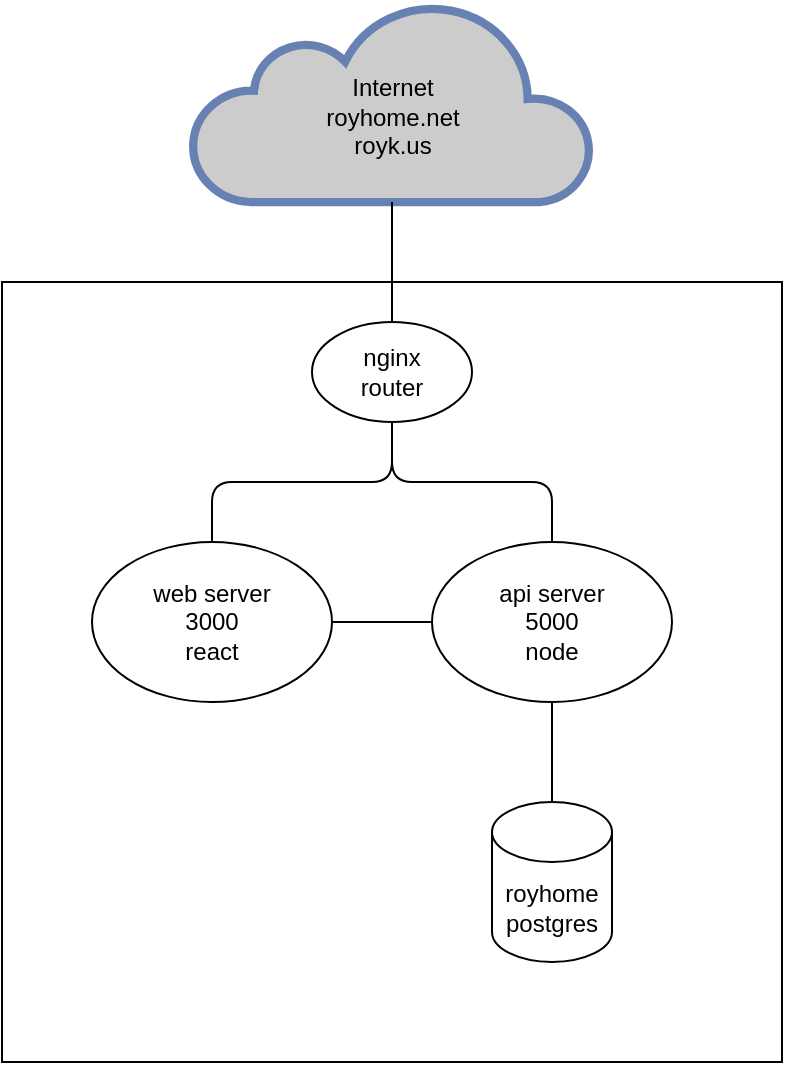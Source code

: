 <mxfile version="14.2.9" type="device"><diagram id="YJQOI-5AOKH69cfUbn_V" name="Page-1"><mxGraphModel dx="2062" dy="1104" grid="1" gridSize="10" guides="1" tooltips="1" connect="1" arrows="1" fold="1" page="1" pageScale="1" pageWidth="850" pageHeight="1100" math="0" shadow="0"><root><mxCell id="0"/><mxCell id="1" parent="0"/><mxCell id="s79fb0jDmL1IMlI3nGIO-1" value="&lt;font color=&quot;#000000&quot;&gt;&lt;br&gt;Internet&lt;br&gt;royhome.net&lt;br&gt;royk.us&lt;br&gt;&lt;/font&gt;" style="html=1;outlineConnect=0;fillColor=#CCCCCC;strokeColor=#6881B3;gradientColor=none;gradientDirection=north;strokeWidth=2;shape=mxgraph.networks.cloud;fontColor=#ffffff;" vertex="1" parent="1"><mxGeometry x="320" y="60" width="200" height="100" as="geometry"/></mxCell><mxCell id="s79fb0jDmL1IMlI3nGIO-4" value="" style="whiteSpace=wrap;html=1;aspect=fixed;" vertex="1" parent="1"><mxGeometry x="225" y="200" width="390" height="390" as="geometry"/></mxCell><mxCell id="s79fb0jDmL1IMlI3nGIO-5" value="nginx&lt;br&gt;router" style="ellipse;whiteSpace=wrap;html=1;" vertex="1" parent="1"><mxGeometry x="380" y="220" width="80" height="50" as="geometry"/></mxCell><mxCell id="s79fb0jDmL1IMlI3nGIO-6" value="royhome&lt;br&gt;postgres" style="shape=cylinder3;whiteSpace=wrap;html=1;boundedLbl=1;backgroundOutline=1;size=15;" vertex="1" parent="1"><mxGeometry x="470" y="460" width="60" height="80" as="geometry"/></mxCell><mxCell id="s79fb0jDmL1IMlI3nGIO-7" value="web server&lt;br&gt;3000&lt;br&gt;react" style="ellipse;whiteSpace=wrap;html=1;" vertex="1" parent="1"><mxGeometry x="270" y="330" width="120" height="80" as="geometry"/></mxCell><mxCell id="s79fb0jDmL1IMlI3nGIO-8" value="api server&lt;br&gt;5000&lt;br&gt;node" style="ellipse;whiteSpace=wrap;html=1;" vertex="1" parent="1"><mxGeometry x="440" y="330" width="120" height="80" as="geometry"/></mxCell><mxCell id="s79fb0jDmL1IMlI3nGIO-13" value="" style="endArrow=none;html=1;exitX=0.5;exitY=0;exitDx=0;exitDy=0;entryX=0.5;entryY=1;entryDx=0;entryDy=0;edgeStyle=orthogonalEdgeStyle;" edge="1" parent="1" source="s79fb0jDmL1IMlI3nGIO-7" target="s79fb0jDmL1IMlI3nGIO-5"><mxGeometry width="50" height="50" relative="1" as="geometry"><mxPoint x="370" y="540" as="sourcePoint"/><mxPoint x="420" y="490" as="targetPoint"/></mxGeometry></mxCell><mxCell id="s79fb0jDmL1IMlI3nGIO-14" value="" style="endArrow=none;html=1;exitX=0.5;exitY=0;exitDx=0;exitDy=0;entryX=0.5;entryY=1;entryDx=0;entryDy=0;edgeStyle=orthogonalEdgeStyle;" edge="1" parent="1" source="s79fb0jDmL1IMlI3nGIO-8" target="s79fb0jDmL1IMlI3nGIO-5"><mxGeometry width="50" height="50" relative="1" as="geometry"><mxPoint x="340" y="340" as="sourcePoint"/><mxPoint x="430" y="280" as="targetPoint"/></mxGeometry></mxCell><mxCell id="s79fb0jDmL1IMlI3nGIO-15" value="" style="endArrow=none;html=1;exitX=1;exitY=0.5;exitDx=0;exitDy=0;entryX=0;entryY=0.5;entryDx=0;entryDy=0;edgeStyle=orthogonalEdgeStyle;" edge="1" parent="1" source="s79fb0jDmL1IMlI3nGIO-7" target="s79fb0jDmL1IMlI3nGIO-8"><mxGeometry width="50" height="50" relative="1" as="geometry"><mxPoint x="350" y="350" as="sourcePoint"/><mxPoint x="440" y="290" as="targetPoint"/></mxGeometry></mxCell><mxCell id="s79fb0jDmL1IMlI3nGIO-16" value="" style="endArrow=none;html=1;exitX=0.5;exitY=0;exitDx=0;exitDy=0;edgeStyle=orthogonalEdgeStyle;exitPerimeter=0;" edge="1" parent="1" source="s79fb0jDmL1IMlI3nGIO-6"><mxGeometry width="50" height="50" relative="1" as="geometry"><mxPoint x="360" y="360" as="sourcePoint"/><mxPoint x="500" y="410" as="targetPoint"/></mxGeometry></mxCell><mxCell id="s79fb0jDmL1IMlI3nGIO-17" value="" style="endArrow=none;html=1;entryX=0.5;entryY=1;entryDx=0;entryDy=0;entryPerimeter=0;exitX=0.5;exitY=0;exitDx=0;exitDy=0;" edge="1" parent="1" source="s79fb0jDmL1IMlI3nGIO-5" target="s79fb0jDmL1IMlI3nGIO-1"><mxGeometry width="50" height="50" relative="1" as="geometry"><mxPoint x="370" y="540" as="sourcePoint"/><mxPoint x="420" y="490" as="targetPoint"/></mxGeometry></mxCell></root></mxGraphModel></diagram></mxfile>